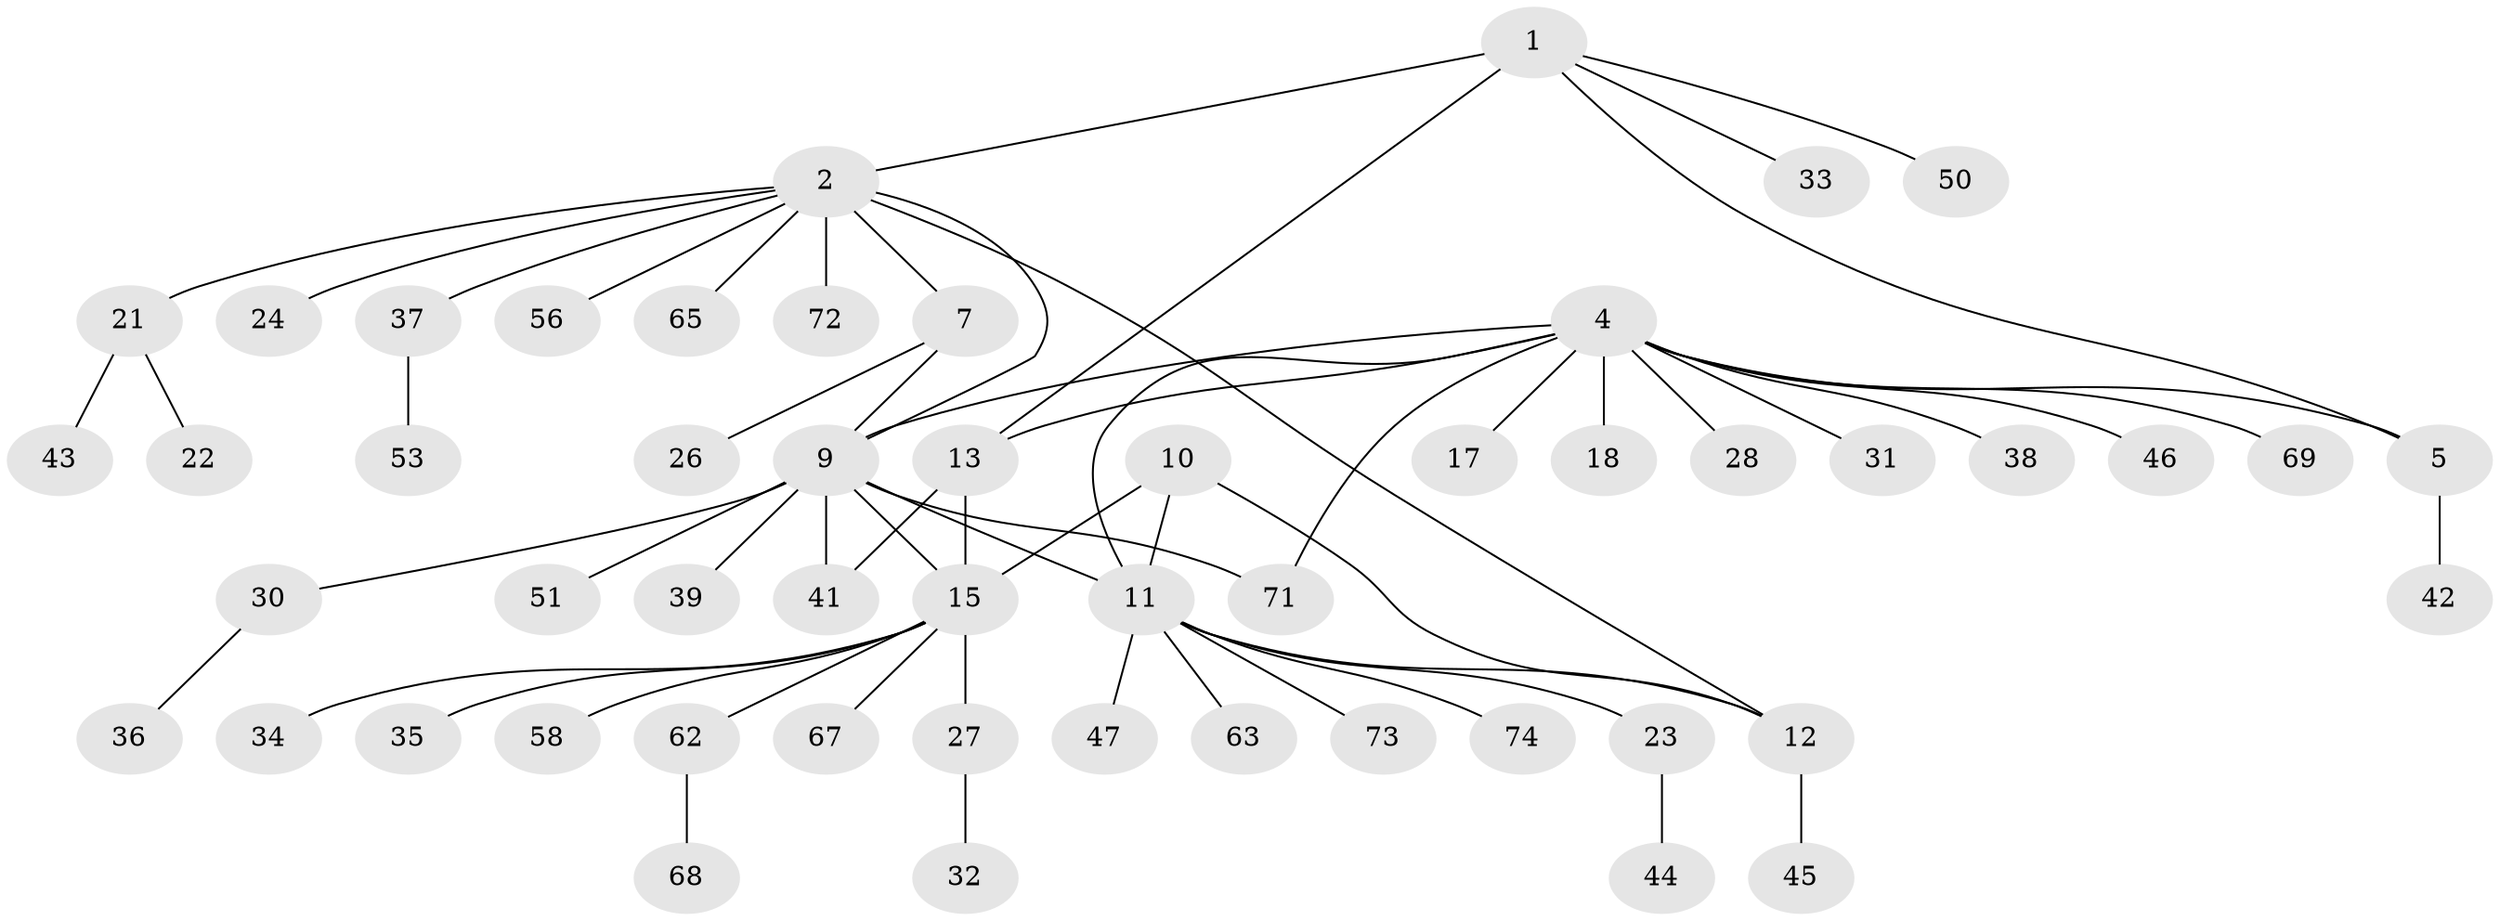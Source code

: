// Generated by graph-tools (version 1.1) at 2025/24/03/03/25 07:24:15]
// undirected, 52 vertices, 61 edges
graph export_dot {
graph [start="1"]
  node [color=gray90,style=filled];
  1 [super="+3"];
  2 [super="+8"];
  4 [super="+6"];
  5 [super="+25"];
  7 [super="+20"];
  9 [super="+40"];
  10 [super="+59"];
  11 [super="+57"];
  12 [super="+29"];
  13 [super="+14"];
  15 [super="+16"];
  17;
  18 [super="+19"];
  21;
  22;
  23 [super="+49"];
  24 [super="+54"];
  26;
  27 [super="+60"];
  28;
  30;
  31;
  32;
  33 [super="+52"];
  34;
  35;
  36;
  37 [super="+70"];
  38;
  39;
  41;
  42 [super="+61"];
  43 [super="+48"];
  44;
  45 [super="+55"];
  46;
  47;
  50;
  51;
  53;
  56 [super="+66"];
  58;
  62 [super="+64"];
  63;
  65;
  67;
  68;
  69;
  71;
  72;
  73;
  74;
  1 -- 2 [weight=2];
  1 -- 5;
  1 -- 33;
  1 -- 50;
  1 -- 13;
  2 -- 12;
  2 -- 21;
  2 -- 24;
  2 -- 37;
  2 -- 56;
  2 -- 65;
  2 -- 72;
  2 -- 9;
  2 -- 7;
  4 -- 5 [weight=2];
  4 -- 9;
  4 -- 11;
  4 -- 13;
  4 -- 17;
  4 -- 18;
  4 -- 31;
  4 -- 38;
  4 -- 69;
  4 -- 71;
  4 -- 28;
  4 -- 46;
  5 -- 42;
  7 -- 9;
  7 -- 26;
  9 -- 11;
  9 -- 15;
  9 -- 30;
  9 -- 39;
  9 -- 41;
  9 -- 51;
  9 -- 71;
  10 -- 11;
  10 -- 12;
  10 -- 15;
  11 -- 12;
  11 -- 23;
  11 -- 47;
  11 -- 73;
  11 -- 74;
  11 -- 63;
  12 -- 45;
  13 -- 15 [weight=2];
  13 -- 41;
  15 -- 27;
  15 -- 34;
  15 -- 35;
  15 -- 58;
  15 -- 62;
  15 -- 67;
  21 -- 22;
  21 -- 43;
  23 -- 44;
  27 -- 32;
  30 -- 36;
  37 -- 53;
  62 -- 68;
}
